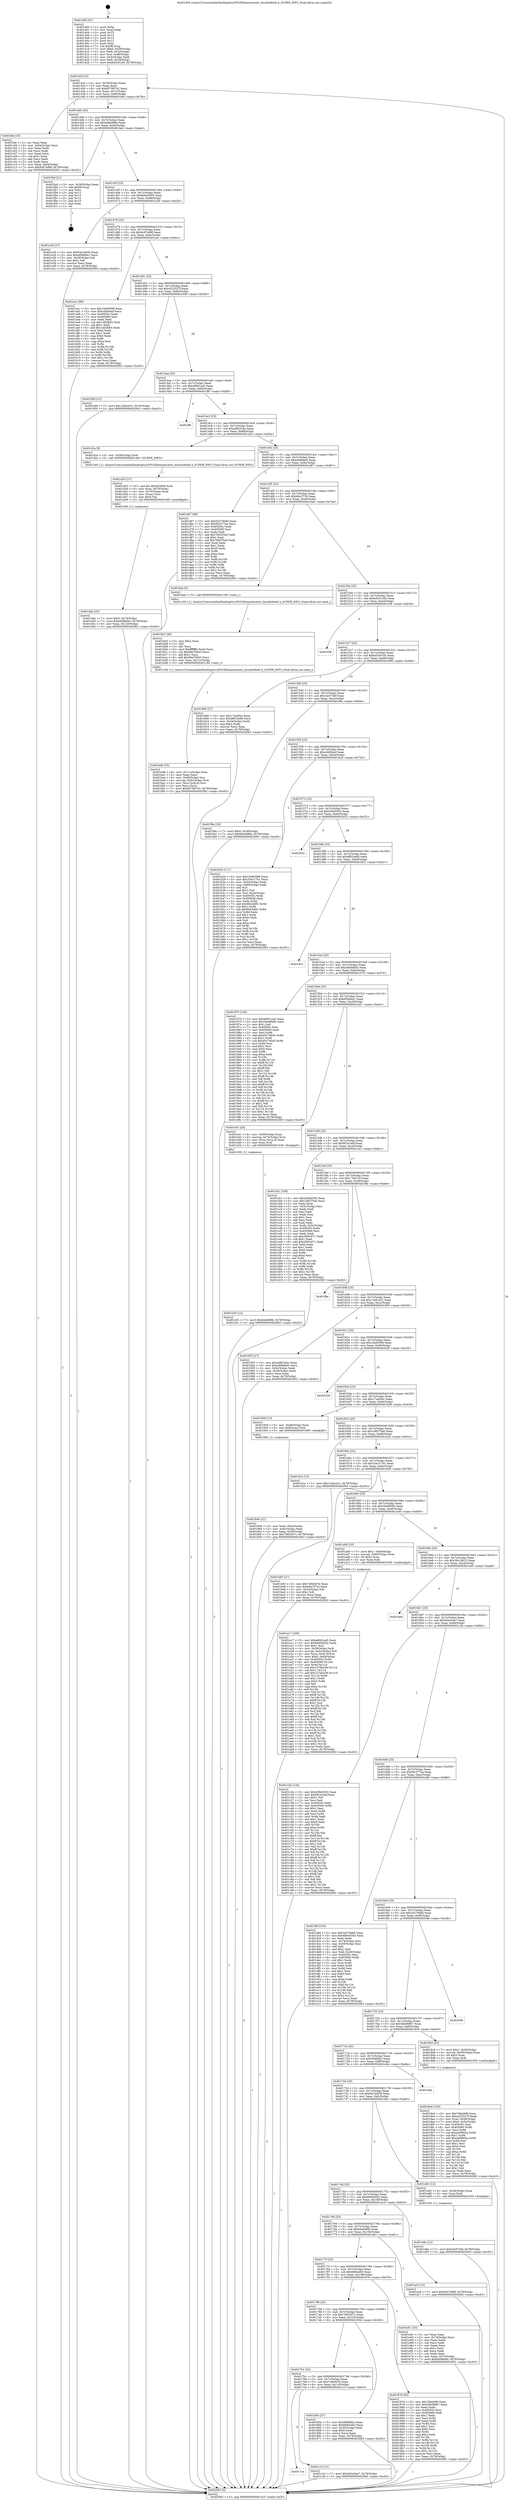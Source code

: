 digraph "0x401400" {
  label = "0x401400 (/mnt/c/Users/mathe/Desktop/tcc/POCII/binaries/extr_linuxfsefsefs.h_SUPER_INFO_Final-ollvm.out::main(0))"
  labelloc = "t"
  node[shape=record]

  Entry [label="",width=0.3,height=0.3,shape=circle,fillcolor=black,style=filled]
  "0x40142f" [label="{
     0x40142f [23]\l
     | [instrs]\l
     &nbsp;&nbsp;0x40142f \<+3\>: mov -0x78(%rbp),%eax\l
     &nbsp;&nbsp;0x401432 \<+2\>: mov %eax,%ecx\l
     &nbsp;&nbsp;0x401434 \<+6\>: sub $0x85788742,%ecx\l
     &nbsp;&nbsp;0x40143a \<+3\>: mov %eax,-0x7c(%rbp)\l
     &nbsp;&nbsp;0x40143d \<+3\>: mov %ecx,-0x80(%rbp)\l
     &nbsp;&nbsp;0x401440 \<+6\>: je 0000000000401bfe \<main+0x7fe\>\l
  }"]
  "0x401bfe" [label="{
     0x401bfe [33]\l
     | [instrs]\l
     &nbsp;&nbsp;0x401bfe \<+2\>: xor %eax,%eax\l
     &nbsp;&nbsp;0x401c00 \<+3\>: mov -0x64(%rbp),%ecx\l
     &nbsp;&nbsp;0x401c03 \<+2\>: mov %eax,%edx\l
     &nbsp;&nbsp;0x401c05 \<+2\>: sub %ecx,%edx\l
     &nbsp;&nbsp;0x401c07 \<+2\>: mov %eax,%ecx\l
     &nbsp;&nbsp;0x401c09 \<+3\>: sub $0x1,%ecx\l
     &nbsp;&nbsp;0x401c0c \<+2\>: add %ecx,%edx\l
     &nbsp;&nbsp;0x401c0e \<+2\>: sub %edx,%eax\l
     &nbsp;&nbsp;0x401c10 \<+3\>: mov %eax,-0x64(%rbp)\l
     &nbsp;&nbsp;0x401c13 \<+7\>: movl $0x9c67e99f,-0x78(%rbp)\l
     &nbsp;&nbsp;0x401c1a \<+5\>: jmp 0000000000402063 \<main+0xc63\>\l
  }"]
  "0x401446" [label="{
     0x401446 [25]\l
     | [instrs]\l
     &nbsp;&nbsp;0x401446 \<+5\>: jmp 000000000040144b \<main+0x4b\>\l
     &nbsp;&nbsp;0x40144b \<+3\>: mov -0x7c(%rbp),%eax\l
     &nbsp;&nbsp;0x40144e \<+5\>: sub $0x9ab0d96a,%eax\l
     &nbsp;&nbsp;0x401453 \<+6\>: mov %eax,-0x84(%rbp)\l
     &nbsp;&nbsp;0x401459 \<+6\>: je 0000000000401fad \<main+0xbad\>\l
  }"]
  Exit [label="",width=0.3,height=0.3,shape=circle,fillcolor=black,style=filled,peripheries=2]
  "0x401fad" [label="{
     0x401fad [21]\l
     | [instrs]\l
     &nbsp;&nbsp;0x401fad \<+3\>: mov -0x38(%rbp),%eax\l
     &nbsp;&nbsp;0x401fb0 \<+7\>: add $0xf8,%rsp\l
     &nbsp;&nbsp;0x401fb7 \<+1\>: pop %rbx\l
     &nbsp;&nbsp;0x401fb8 \<+2\>: pop %r12\l
     &nbsp;&nbsp;0x401fba \<+2\>: pop %r13\l
     &nbsp;&nbsp;0x401fbc \<+2\>: pop %r14\l
     &nbsp;&nbsp;0x401fbe \<+2\>: pop %r15\l
     &nbsp;&nbsp;0x401fc0 \<+1\>: pop %rbp\l
     &nbsp;&nbsp;0x401fc1 \<+1\>: ret\l
  }"]
  "0x40145f" [label="{
     0x40145f [25]\l
     | [instrs]\l
     &nbsp;&nbsp;0x40145f \<+5\>: jmp 0000000000401464 \<main+0x64\>\l
     &nbsp;&nbsp;0x401464 \<+3\>: mov -0x7c(%rbp),%eax\l
     &nbsp;&nbsp;0x401467 \<+5\>: sub $0x9b645593,%eax\l
     &nbsp;&nbsp;0x40146c \<+6\>: mov %eax,-0x88(%rbp)\l
     &nbsp;&nbsp;0x401472 \<+6\>: je 0000000000401e26 \<main+0xa26\>\l
  }"]
  "0x401e8e" [label="{
     0x401e8e [12]\l
     | [instrs]\l
     &nbsp;&nbsp;0x401e8e \<+7\>: movl $0xcbc0744f,-0x78(%rbp)\l
     &nbsp;&nbsp;0x401e95 \<+5\>: jmp 0000000000402063 \<main+0xc63\>\l
  }"]
  "0x401e26" [label="{
     0x401e26 [27]\l
     | [instrs]\l
     &nbsp;&nbsp;0x401e26 \<+5\>: mov $0x64c3e659,%eax\l
     &nbsp;&nbsp;0x401e2b \<+5\>: mov $0xef5bd641,%ecx\l
     &nbsp;&nbsp;0x401e30 \<+3\>: mov -0x29(%rbp),%dl\l
     &nbsp;&nbsp;0x401e33 \<+3\>: test $0x1,%dl\l
     &nbsp;&nbsp;0x401e36 \<+3\>: cmovne %ecx,%eax\l
     &nbsp;&nbsp;0x401e39 \<+3\>: mov %eax,-0x78(%rbp)\l
     &nbsp;&nbsp;0x401e3c \<+5\>: jmp 0000000000402063 \<main+0xc63\>\l
  }"]
  "0x401478" [label="{
     0x401478 [25]\l
     | [instrs]\l
     &nbsp;&nbsp;0x401478 \<+5\>: jmp 000000000040147d \<main+0x7d\>\l
     &nbsp;&nbsp;0x40147d \<+3\>: mov -0x7c(%rbp),%eax\l
     &nbsp;&nbsp;0x401480 \<+5\>: sub $0x9c67e99f,%eax\l
     &nbsp;&nbsp;0x401485 \<+6\>: mov %eax,-0x8c(%rbp)\l
     &nbsp;&nbsp;0x40148b \<+6\>: je 0000000000401acc \<main+0x6cc\>\l
  }"]
  "0x401e55" [label="{
     0x401e55 [12]\l
     | [instrs]\l
     &nbsp;&nbsp;0x401e55 \<+7\>: movl $0x6dabf49b,-0x78(%rbp)\l
     &nbsp;&nbsp;0x401e5c \<+5\>: jmp 0000000000402063 \<main+0xc63\>\l
  }"]
  "0x401acc" [label="{
     0x401acc [88]\l
     | [instrs]\l
     &nbsp;&nbsp;0x401acc \<+5\>: mov $0x15e83098,%eax\l
     &nbsp;&nbsp;0x401ad1 \<+5\>: mov $0xcd400ecf,%ecx\l
     &nbsp;&nbsp;0x401ad6 \<+7\>: mov 0x40505c,%edx\l
     &nbsp;&nbsp;0x401add \<+7\>: mov 0x405060,%esi\l
     &nbsp;&nbsp;0x401ae4 \<+2\>: mov %edx,%edi\l
     &nbsp;&nbsp;0x401ae6 \<+6\>: sub $0x14f2fb83,%edi\l
     &nbsp;&nbsp;0x401aec \<+3\>: sub $0x1,%edi\l
     &nbsp;&nbsp;0x401aef \<+6\>: add $0x14f2fb83,%edi\l
     &nbsp;&nbsp;0x401af5 \<+3\>: imul %edi,%edx\l
     &nbsp;&nbsp;0x401af8 \<+3\>: and $0x1,%edx\l
     &nbsp;&nbsp;0x401afb \<+3\>: cmp $0x0,%edx\l
     &nbsp;&nbsp;0x401afe \<+4\>: sete %r8b\l
     &nbsp;&nbsp;0x401b02 \<+3\>: cmp $0xa,%esi\l
     &nbsp;&nbsp;0x401b05 \<+4\>: setl %r9b\l
     &nbsp;&nbsp;0x401b09 \<+3\>: mov %r8b,%r10b\l
     &nbsp;&nbsp;0x401b0c \<+3\>: and %r9b,%r10b\l
     &nbsp;&nbsp;0x401b0f \<+3\>: xor %r9b,%r8b\l
     &nbsp;&nbsp;0x401b12 \<+3\>: or %r8b,%r10b\l
     &nbsp;&nbsp;0x401b15 \<+4\>: test $0x1,%r10b\l
     &nbsp;&nbsp;0x401b19 \<+3\>: cmovne %ecx,%eax\l
     &nbsp;&nbsp;0x401b1c \<+3\>: mov %eax,-0x78(%rbp)\l
     &nbsp;&nbsp;0x401b1f \<+5\>: jmp 0000000000402063 \<main+0xc63\>\l
  }"]
  "0x401491" [label="{
     0x401491 [25]\l
     | [instrs]\l
     &nbsp;&nbsp;0x401491 \<+5\>: jmp 0000000000401496 \<main+0x96\>\l
     &nbsp;&nbsp;0x401496 \<+3\>: mov -0x7c(%rbp),%eax\l
     &nbsp;&nbsp;0x401499 \<+5\>: sub $0xa522527f,%eax\l
     &nbsp;&nbsp;0x40149e \<+6\>: mov %eax,-0x90(%rbp)\l
     &nbsp;&nbsp;0x4014a4 \<+6\>: je 0000000000401949 \<main+0x549\>\l
  }"]
  "0x401d4e" [label="{
     0x401d4e [25]\l
     | [instrs]\l
     &nbsp;&nbsp;0x401d4e \<+7\>: movl $0x0,-0x74(%rbp)\l
     &nbsp;&nbsp;0x401d55 \<+7\>: movl $0xb408feb0,-0x78(%rbp)\l
     &nbsp;&nbsp;0x401d5c \<+6\>: mov %eax,-0x120(%rbp)\l
     &nbsp;&nbsp;0x401d62 \<+5\>: jmp 0000000000402063 \<main+0xc63\>\l
  }"]
  "0x401949" [label="{
     0x401949 [12]\l
     | [instrs]\l
     &nbsp;&nbsp;0x401949 \<+7\>: movl $0x13a0c431,-0x78(%rbp)\l
     &nbsp;&nbsp;0x401950 \<+5\>: jmp 0000000000402063 \<main+0xc63\>\l
  }"]
  "0x4014aa" [label="{
     0x4014aa [25]\l
     | [instrs]\l
     &nbsp;&nbsp;0x4014aa \<+5\>: jmp 00000000004014af \<main+0xaf\>\l
     &nbsp;&nbsp;0x4014af \<+3\>: mov -0x7c(%rbp),%eax\l
     &nbsp;&nbsp;0x4014b2 \<+5\>: sub $0xa8061aa5,%eax\l
     &nbsp;&nbsp;0x4014b7 \<+6\>: mov %eax,-0x94(%rbp)\l
     &nbsp;&nbsp;0x4014bd \<+6\>: je 0000000000401ff0 \<main+0xbf0\>\l
  }"]
  "0x401d33" [label="{
     0x401d33 [27]\l
     | [instrs]\l
     &nbsp;&nbsp;0x401d33 \<+10\>: movabs $0x4030b6,%rdi\l
     &nbsp;&nbsp;0x401d3d \<+4\>: mov %rax,-0x70(%rbp)\l
     &nbsp;&nbsp;0x401d41 \<+4\>: mov -0x70(%rbp),%rax\l
     &nbsp;&nbsp;0x401d45 \<+2\>: mov (%rax),%esi\l
     &nbsp;&nbsp;0x401d47 \<+2\>: mov $0x0,%al\l
     &nbsp;&nbsp;0x401d49 \<+5\>: call 0000000000401040 \<printf@plt\>\l
     | [calls]\l
     &nbsp;&nbsp;0x401040 \{1\} (unknown)\l
  }"]
  "0x401ff0" [label="{
     0x401ff0\l
  }", style=dashed]
  "0x4014c3" [label="{
     0x4014c3 [25]\l
     | [instrs]\l
     &nbsp;&nbsp;0x4014c3 \<+5\>: jmp 00000000004014c8 \<main+0xc8\>\l
     &nbsp;&nbsp;0x4014c8 \<+3\>: mov -0x7c(%rbp),%eax\l
     &nbsp;&nbsp;0x4014cb \<+5\>: sub $0xad823cbc,%eax\l
     &nbsp;&nbsp;0x4014d0 \<+6\>: mov %eax,-0x98(%rbp)\l
     &nbsp;&nbsp;0x4014d6 \<+6\>: je 0000000000401d2a \<main+0x92a\>\l
  }"]
  "0x4017ca" [label="{
     0x4017ca\l
  }", style=dashed]
  "0x401d2a" [label="{
     0x401d2a [9]\l
     | [instrs]\l
     &nbsp;&nbsp;0x401d2a \<+4\>: mov -0x58(%rbp),%rdi\l
     &nbsp;&nbsp;0x401d2e \<+5\>: call 00000000004013e0 \<SUPER_INFO\>\l
     | [calls]\l
     &nbsp;&nbsp;0x4013e0 \{1\} (/mnt/c/Users/mathe/Desktop/tcc/POCII/binaries/extr_linuxfsefsefs.h_SUPER_INFO_Final-ollvm.out::SUPER_INFO)\l
  }"]
  "0x4014dc" [label="{
     0x4014dc [25]\l
     | [instrs]\l
     &nbsp;&nbsp;0x4014dc \<+5\>: jmp 00000000004014e1 \<main+0xe1\>\l
     &nbsp;&nbsp;0x4014e1 \<+3\>: mov -0x7c(%rbp),%eax\l
     &nbsp;&nbsp;0x4014e4 \<+5\>: sub $0xb408feb0,%eax\l
     &nbsp;&nbsp;0x4014e9 \<+6\>: mov %eax,-0x9c(%rbp)\l
     &nbsp;&nbsp;0x4014ef \<+6\>: je 0000000000401d67 \<main+0x967\>\l
  }"]
  "0x401c1f" [label="{
     0x401c1f [12]\l
     | [instrs]\l
     &nbsp;&nbsp;0x401c1f \<+7\>: movl $0x462e0aa7,-0x78(%rbp)\l
     &nbsp;&nbsp;0x401c26 \<+5\>: jmp 0000000000402063 \<main+0xc63\>\l
  }"]
  "0x401d67" [label="{
     0x401d67 [88]\l
     | [instrs]\l
     &nbsp;&nbsp;0x401d67 \<+5\>: mov $0x54279e85,%eax\l
     &nbsp;&nbsp;0x401d6c \<+5\>: mov $0x50c377aa,%ecx\l
     &nbsp;&nbsp;0x401d71 \<+7\>: mov 0x40505c,%edx\l
     &nbsp;&nbsp;0x401d78 \<+7\>: mov 0x405060,%esi\l
     &nbsp;&nbsp;0x401d7f \<+2\>: mov %edx,%edi\l
     &nbsp;&nbsp;0x401d81 \<+6\>: add $0x78d355a0,%edi\l
     &nbsp;&nbsp;0x401d87 \<+3\>: sub $0x1,%edi\l
     &nbsp;&nbsp;0x401d8a \<+6\>: sub $0x78d355a0,%edi\l
     &nbsp;&nbsp;0x401d90 \<+3\>: imul %edi,%edx\l
     &nbsp;&nbsp;0x401d93 \<+3\>: and $0x1,%edx\l
     &nbsp;&nbsp;0x401d96 \<+3\>: cmp $0x0,%edx\l
     &nbsp;&nbsp;0x401d99 \<+4\>: sete %r8b\l
     &nbsp;&nbsp;0x401d9d \<+3\>: cmp $0xa,%esi\l
     &nbsp;&nbsp;0x401da0 \<+4\>: setl %r9b\l
     &nbsp;&nbsp;0x401da4 \<+3\>: mov %r8b,%r10b\l
     &nbsp;&nbsp;0x401da7 \<+3\>: and %r9b,%r10b\l
     &nbsp;&nbsp;0x401daa \<+3\>: xor %r9b,%r8b\l
     &nbsp;&nbsp;0x401dad \<+3\>: or %r8b,%r10b\l
     &nbsp;&nbsp;0x401db0 \<+4\>: test $0x1,%r10b\l
     &nbsp;&nbsp;0x401db4 \<+3\>: cmovne %ecx,%eax\l
     &nbsp;&nbsp;0x401db7 \<+3\>: mov %eax,-0x78(%rbp)\l
     &nbsp;&nbsp;0x401dba \<+5\>: jmp 0000000000402063 \<main+0xc63\>\l
  }"]
  "0x4014f5" [label="{
     0x4014f5 [25]\l
     | [instrs]\l
     &nbsp;&nbsp;0x4014f5 \<+5\>: jmp 00000000004014fa \<main+0xfa\>\l
     &nbsp;&nbsp;0x4014fa \<+3\>: mov -0x7c(%rbp),%eax\l
     &nbsp;&nbsp;0x4014fd \<+5\>: sub $0xb9a1f720,%eax\l
     &nbsp;&nbsp;0x401502 \<+6\>: mov %eax,-0xa0(%rbp)\l
     &nbsp;&nbsp;0x401508 \<+6\>: je 0000000000401bae \<main+0x7ae\>\l
  }"]
  "0x401bdb" [label="{
     0x401bdb [35]\l
     | [instrs]\l
     &nbsp;&nbsp;0x401bdb \<+6\>: mov -0x11c(%rbp),%ecx\l
     &nbsp;&nbsp;0x401be1 \<+3\>: imul %eax,%ecx\l
     &nbsp;&nbsp;0x401be4 \<+4\>: mov -0x58(%rbp),%rsi\l
     &nbsp;&nbsp;0x401be8 \<+4\>: movslq -0x5c(%rbp),%rdi\l
     &nbsp;&nbsp;0x401bec \<+4\>: mov (%rsi,%rdi,8),%rsi\l
     &nbsp;&nbsp;0x401bf0 \<+2\>: mov %ecx,(%rsi)\l
     &nbsp;&nbsp;0x401bf2 \<+7\>: movl $0x85788742,-0x78(%rbp)\l
     &nbsp;&nbsp;0x401bf9 \<+5\>: jmp 0000000000402063 \<main+0xc63\>\l
  }"]
  "0x401bae" [label="{
     0x401bae [5]\l
     | [instrs]\l
     &nbsp;&nbsp;0x401bae \<+5\>: call 0000000000401160 \<next_i\>\l
     | [calls]\l
     &nbsp;&nbsp;0x401160 \{1\} (/mnt/c/Users/mathe/Desktop/tcc/POCII/binaries/extr_linuxfsefsefs.h_SUPER_INFO_Final-ollvm.out::next_i)\l
  }"]
  "0x40150e" [label="{
     0x40150e [25]\l
     | [instrs]\l
     &nbsp;&nbsp;0x40150e \<+5\>: jmp 0000000000401513 \<main+0x113\>\l
     &nbsp;&nbsp;0x401513 \<+3\>: mov -0x7c(%rbp),%eax\l
     &nbsp;&nbsp;0x401516 \<+5\>: sub $0xbd351c84,%eax\l
     &nbsp;&nbsp;0x40151b \<+6\>: mov %eax,-0xa4(%rbp)\l
     &nbsp;&nbsp;0x401521 \<+6\>: je 0000000000401f36 \<main+0xb36\>\l
  }"]
  "0x401bb3" [label="{
     0x401bb3 [40]\l
     | [instrs]\l
     &nbsp;&nbsp;0x401bb3 \<+5\>: mov $0x2,%ecx\l
     &nbsp;&nbsp;0x401bb8 \<+1\>: cltd\l
     &nbsp;&nbsp;0x401bb9 \<+2\>: idiv %ecx\l
     &nbsp;&nbsp;0x401bbb \<+6\>: imul $0xfffffffe,%edx,%ecx\l
     &nbsp;&nbsp;0x401bc1 \<+6\>: sub $0x96e7d043,%ecx\l
     &nbsp;&nbsp;0x401bc7 \<+3\>: add $0x1,%ecx\l
     &nbsp;&nbsp;0x401bca \<+6\>: add $0x96e7d043,%ecx\l
     &nbsp;&nbsp;0x401bd0 \<+6\>: mov %ecx,-0x11c(%rbp)\l
     &nbsp;&nbsp;0x401bd6 \<+5\>: call 0000000000401160 \<next_i\>\l
     | [calls]\l
     &nbsp;&nbsp;0x401160 \{1\} (/mnt/c/Users/mathe/Desktop/tcc/POCII/binaries/extr_linuxfsefsefs.h_SUPER_INFO_Final-ollvm.out::next_i)\l
  }"]
  "0x401f36" [label="{
     0x401f36\l
  }", style=dashed]
  "0x401527" [label="{
     0x401527 [25]\l
     | [instrs]\l
     &nbsp;&nbsp;0x401527 \<+5\>: jmp 000000000040152c \<main+0x12c\>\l
     &nbsp;&nbsp;0x40152c \<+3\>: mov -0x7c(%rbp),%eax\l
     &nbsp;&nbsp;0x40152f \<+5\>: sub $0xbd3c91d4,%eax\l
     &nbsp;&nbsp;0x401534 \<+6\>: mov %eax,-0xa8(%rbp)\l
     &nbsp;&nbsp;0x40153a \<+6\>: je 0000000000401806 \<main+0x406\>\l
  }"]
  "0x401a17" [label="{
     0x401a17 [169]\l
     | [instrs]\l
     &nbsp;&nbsp;0x401a17 \<+5\>: mov $0xa8061aa5,%ecx\l
     &nbsp;&nbsp;0x401a1c \<+5\>: mov $0x6b95d2d2,%edx\l
     &nbsp;&nbsp;0x401a21 \<+3\>: mov $0x1,%sil\l
     &nbsp;&nbsp;0x401a24 \<+4\>: mov -0x58(%rbp),%rdi\l
     &nbsp;&nbsp;0x401a28 \<+4\>: movslq -0x5c(%rbp),%r8\l
     &nbsp;&nbsp;0x401a2c \<+4\>: mov %rax,(%rdi,%r8,8)\l
     &nbsp;&nbsp;0x401a30 \<+7\>: movl $0x0,-0x64(%rbp)\l
     &nbsp;&nbsp;0x401a37 \<+8\>: mov 0x40505c,%r9d\l
     &nbsp;&nbsp;0x401a3f \<+8\>: mov 0x405060,%r10d\l
     &nbsp;&nbsp;0x401a47 \<+3\>: mov %r9d,%r11d\l
     &nbsp;&nbsp;0x401a4a \<+7\>: sub $0x157db439,%r11d\l
     &nbsp;&nbsp;0x401a51 \<+4\>: sub $0x1,%r11d\l
     &nbsp;&nbsp;0x401a55 \<+7\>: add $0x157db439,%r11d\l
     &nbsp;&nbsp;0x401a5c \<+4\>: imul %r11d,%r9d\l
     &nbsp;&nbsp;0x401a60 \<+4\>: and $0x1,%r9d\l
     &nbsp;&nbsp;0x401a64 \<+4\>: cmp $0x0,%r9d\l
     &nbsp;&nbsp;0x401a68 \<+3\>: sete %bl\l
     &nbsp;&nbsp;0x401a6b \<+4\>: cmp $0xa,%r10d\l
     &nbsp;&nbsp;0x401a6f \<+4\>: setl %r14b\l
     &nbsp;&nbsp;0x401a73 \<+3\>: mov %bl,%r15b\l
     &nbsp;&nbsp;0x401a76 \<+4\>: xor $0xff,%r15b\l
     &nbsp;&nbsp;0x401a7a \<+3\>: mov %r14b,%r12b\l
     &nbsp;&nbsp;0x401a7d \<+4\>: xor $0xff,%r12b\l
     &nbsp;&nbsp;0x401a81 \<+4\>: xor $0x1,%sil\l
     &nbsp;&nbsp;0x401a85 \<+3\>: mov %r15b,%r13b\l
     &nbsp;&nbsp;0x401a88 \<+4\>: and $0xff,%r13b\l
     &nbsp;&nbsp;0x401a8c \<+3\>: and %sil,%bl\l
     &nbsp;&nbsp;0x401a8f \<+3\>: mov %r12b,%al\l
     &nbsp;&nbsp;0x401a92 \<+2\>: and $0xff,%al\l
     &nbsp;&nbsp;0x401a94 \<+3\>: and %sil,%r14b\l
     &nbsp;&nbsp;0x401a97 \<+3\>: or %bl,%r13b\l
     &nbsp;&nbsp;0x401a9a \<+3\>: or %r14b,%al\l
     &nbsp;&nbsp;0x401a9d \<+3\>: xor %al,%r13b\l
     &nbsp;&nbsp;0x401aa0 \<+3\>: or %r12b,%r15b\l
     &nbsp;&nbsp;0x401aa3 \<+4\>: xor $0xff,%r15b\l
     &nbsp;&nbsp;0x401aa7 \<+4\>: or $0x1,%sil\l
     &nbsp;&nbsp;0x401aab \<+3\>: and %sil,%r15b\l
     &nbsp;&nbsp;0x401aae \<+3\>: or %r15b,%r13b\l
     &nbsp;&nbsp;0x401ab1 \<+4\>: test $0x1,%r13b\l
     &nbsp;&nbsp;0x401ab5 \<+3\>: cmovne %edx,%ecx\l
     &nbsp;&nbsp;0x401ab8 \<+3\>: mov %ecx,-0x78(%rbp)\l
     &nbsp;&nbsp;0x401abb \<+5\>: jmp 0000000000402063 \<main+0xc63\>\l
  }"]
  "0x401806" [label="{
     0x401806 [27]\l
     | [instrs]\l
     &nbsp;&nbsp;0x401806 \<+5\>: mov $0x17aef2bc,%eax\l
     &nbsp;&nbsp;0x40180b \<+5\>: mov $0xdf81be68,%ecx\l
     &nbsp;&nbsp;0x401810 \<+3\>: mov -0x34(%rbp),%edx\l
     &nbsp;&nbsp;0x401813 \<+3\>: cmp $0x2,%edx\l
     &nbsp;&nbsp;0x401816 \<+3\>: cmovne %ecx,%eax\l
     &nbsp;&nbsp;0x401819 \<+3\>: mov %eax,-0x78(%rbp)\l
     &nbsp;&nbsp;0x40181c \<+5\>: jmp 0000000000402063 \<main+0xc63\>\l
  }"]
  "0x401540" [label="{
     0x401540 [25]\l
     | [instrs]\l
     &nbsp;&nbsp;0x401540 \<+5\>: jmp 0000000000401545 \<main+0x145\>\l
     &nbsp;&nbsp;0x401545 \<+3\>: mov -0x7c(%rbp),%eax\l
     &nbsp;&nbsp;0x401548 \<+5\>: sub $0xcbc0744f,%eax\l
     &nbsp;&nbsp;0x40154d \<+6\>: mov %eax,-0xac(%rbp)\l
     &nbsp;&nbsp;0x401553 \<+6\>: je 0000000000401f9a \<main+0xb9a\>\l
  }"]
  "0x402063" [label="{
     0x402063 [5]\l
     | [instrs]\l
     &nbsp;&nbsp;0x402063 \<+5\>: jmp 000000000040142f \<main+0x2f\>\l
  }"]
  "0x401400" [label="{
     0x401400 [47]\l
     | [instrs]\l
     &nbsp;&nbsp;0x401400 \<+1\>: push %rbp\l
     &nbsp;&nbsp;0x401401 \<+3\>: mov %rsp,%rbp\l
     &nbsp;&nbsp;0x401404 \<+2\>: push %r15\l
     &nbsp;&nbsp;0x401406 \<+2\>: push %r14\l
     &nbsp;&nbsp;0x401408 \<+2\>: push %r13\l
     &nbsp;&nbsp;0x40140a \<+2\>: push %r12\l
     &nbsp;&nbsp;0x40140c \<+1\>: push %rbx\l
     &nbsp;&nbsp;0x40140d \<+7\>: sub $0xf8,%rsp\l
     &nbsp;&nbsp;0x401414 \<+7\>: movl $0x0,-0x38(%rbp)\l
     &nbsp;&nbsp;0x40141b \<+3\>: mov %edi,-0x3c(%rbp)\l
     &nbsp;&nbsp;0x40141e \<+4\>: mov %rsi,-0x48(%rbp)\l
     &nbsp;&nbsp;0x401422 \<+3\>: mov -0x3c(%rbp),%edi\l
     &nbsp;&nbsp;0x401425 \<+3\>: mov %edi,-0x34(%rbp)\l
     &nbsp;&nbsp;0x401428 \<+7\>: movl $0xbd3c91d4,-0x78(%rbp)\l
  }"]
  "0x4018e0" [label="{
     0x4018e0 [105]\l
     | [instrs]\l
     &nbsp;&nbsp;0x4018e0 \<+5\>: mov $0x7fdeb6f8,%ecx\l
     &nbsp;&nbsp;0x4018e5 \<+5\>: mov $0xa522527f,%edx\l
     &nbsp;&nbsp;0x4018ea \<+4\>: mov %rax,-0x58(%rbp)\l
     &nbsp;&nbsp;0x4018ee \<+7\>: movl $0x0,-0x5c(%rbp)\l
     &nbsp;&nbsp;0x4018f5 \<+7\>: mov 0x40505c,%esi\l
     &nbsp;&nbsp;0x4018fc \<+8\>: mov 0x405060,%r8d\l
     &nbsp;&nbsp;0x401904 \<+3\>: mov %esi,%r9d\l
     &nbsp;&nbsp;0x401907 \<+7\>: sub $0xae0f662a,%r9d\l
     &nbsp;&nbsp;0x40190e \<+4\>: sub $0x1,%r9d\l
     &nbsp;&nbsp;0x401912 \<+7\>: add $0xae0f662a,%r9d\l
     &nbsp;&nbsp;0x401919 \<+4\>: imul %r9d,%esi\l
     &nbsp;&nbsp;0x40191d \<+3\>: and $0x1,%esi\l
     &nbsp;&nbsp;0x401920 \<+3\>: cmp $0x0,%esi\l
     &nbsp;&nbsp;0x401923 \<+4\>: sete %r10b\l
     &nbsp;&nbsp;0x401927 \<+4\>: cmp $0xa,%r8d\l
     &nbsp;&nbsp;0x40192b \<+4\>: setl %r11b\l
     &nbsp;&nbsp;0x40192f \<+3\>: mov %r10b,%bl\l
     &nbsp;&nbsp;0x401932 \<+3\>: and %r11b,%bl\l
     &nbsp;&nbsp;0x401935 \<+3\>: xor %r11b,%r10b\l
     &nbsp;&nbsp;0x401938 \<+3\>: or %r10b,%bl\l
     &nbsp;&nbsp;0x40193b \<+3\>: test $0x1,%bl\l
     &nbsp;&nbsp;0x40193e \<+3\>: cmovne %edx,%ecx\l
     &nbsp;&nbsp;0x401941 \<+3\>: mov %ecx,-0x78(%rbp)\l
     &nbsp;&nbsp;0x401944 \<+5\>: jmp 0000000000402063 \<main+0xc63\>\l
  }"]
  "0x401f9a" [label="{
     0x401f9a [19]\l
     | [instrs]\l
     &nbsp;&nbsp;0x401f9a \<+7\>: movl $0x0,-0x38(%rbp)\l
     &nbsp;&nbsp;0x401fa1 \<+7\>: movl $0x9ab0d96a,-0x78(%rbp)\l
     &nbsp;&nbsp;0x401fa8 \<+5\>: jmp 0000000000402063 \<main+0xc63\>\l
  }"]
  "0x401559" [label="{
     0x401559 [25]\l
     | [instrs]\l
     &nbsp;&nbsp;0x401559 \<+5\>: jmp 000000000040155e \<main+0x15e\>\l
     &nbsp;&nbsp;0x40155e \<+3\>: mov -0x7c(%rbp),%eax\l
     &nbsp;&nbsp;0x401561 \<+5\>: sub $0xcd400ecf,%eax\l
     &nbsp;&nbsp;0x401566 \<+6\>: mov %eax,-0xb0(%rbp)\l
     &nbsp;&nbsp;0x40156c \<+6\>: je 0000000000401b24 \<main+0x724\>\l
  }"]
  "0x4017b1" [label="{
     0x4017b1 [25]\l
     | [instrs]\l
     &nbsp;&nbsp;0x4017b1 \<+5\>: jmp 00000000004017b6 \<main+0x3b6\>\l
     &nbsp;&nbsp;0x4017b6 \<+3\>: mov -0x7c(%rbp),%eax\l
     &nbsp;&nbsp;0x4017b9 \<+5\>: sub $0x7c9b0b7b,%eax\l
     &nbsp;&nbsp;0x4017be \<+6\>: mov %eax,-0x110(%rbp)\l
     &nbsp;&nbsp;0x4017c4 \<+6\>: je 0000000000401c1f \<main+0x81f\>\l
  }"]
  "0x401b24" [label="{
     0x401b24 [111]\l
     | [instrs]\l
     &nbsp;&nbsp;0x401b24 \<+5\>: mov $0x15e83098,%eax\l
     &nbsp;&nbsp;0x401b29 \<+5\>: mov $0x33e317b1,%ecx\l
     &nbsp;&nbsp;0x401b2e \<+3\>: mov -0x64(%rbp),%edx\l
     &nbsp;&nbsp;0x401b31 \<+3\>: cmp -0x60(%rbp),%edx\l
     &nbsp;&nbsp;0x401b34 \<+4\>: setl %sil\l
     &nbsp;&nbsp;0x401b38 \<+4\>: and $0x1,%sil\l
     &nbsp;&nbsp;0x401b3c \<+4\>: mov %sil,-0x2a(%rbp)\l
     &nbsp;&nbsp;0x401b40 \<+7\>: mov 0x40505c,%edx\l
     &nbsp;&nbsp;0x401b47 \<+7\>: mov 0x405060,%edi\l
     &nbsp;&nbsp;0x401b4e \<+3\>: mov %edx,%r8d\l
     &nbsp;&nbsp;0x401b51 \<+7\>: add $0x992cb6f1,%r8d\l
     &nbsp;&nbsp;0x401b58 \<+4\>: sub $0x1,%r8d\l
     &nbsp;&nbsp;0x401b5c \<+7\>: sub $0x992cb6f1,%r8d\l
     &nbsp;&nbsp;0x401b63 \<+4\>: imul %r8d,%edx\l
     &nbsp;&nbsp;0x401b67 \<+3\>: and $0x1,%edx\l
     &nbsp;&nbsp;0x401b6a \<+3\>: cmp $0x0,%edx\l
     &nbsp;&nbsp;0x401b6d \<+4\>: sete %sil\l
     &nbsp;&nbsp;0x401b71 \<+3\>: cmp $0xa,%edi\l
     &nbsp;&nbsp;0x401b74 \<+4\>: setl %r9b\l
     &nbsp;&nbsp;0x401b78 \<+3\>: mov %sil,%r10b\l
     &nbsp;&nbsp;0x401b7b \<+3\>: and %r9b,%r10b\l
     &nbsp;&nbsp;0x401b7e \<+3\>: xor %r9b,%sil\l
     &nbsp;&nbsp;0x401b81 \<+3\>: or %sil,%r10b\l
     &nbsp;&nbsp;0x401b84 \<+4\>: test $0x1,%r10b\l
     &nbsp;&nbsp;0x401b88 \<+3\>: cmovne %ecx,%eax\l
     &nbsp;&nbsp;0x401b8b \<+3\>: mov %eax,-0x78(%rbp)\l
     &nbsp;&nbsp;0x401b8e \<+5\>: jmp 0000000000402063 \<main+0xc63\>\l
  }"]
  "0x401572" [label="{
     0x401572 [25]\l
     | [instrs]\l
     &nbsp;&nbsp;0x401572 \<+5\>: jmp 0000000000401577 \<main+0x177\>\l
     &nbsp;&nbsp;0x401577 \<+3\>: mov -0x7c(%rbp),%eax\l
     &nbsp;&nbsp;0x40157a \<+5\>: sub $0xd39a5502,%eax\l
     &nbsp;&nbsp;0x40157f \<+6\>: mov %eax,-0xb4(%rbp)\l
     &nbsp;&nbsp;0x401585 \<+6\>: je 0000000000402032 \<main+0xc32\>\l
  }"]
  "0x40185b" [label="{
     0x40185b [27]\l
     | [instrs]\l
     &nbsp;&nbsp;0x40185b \<+5\>: mov $0x5f48fdb2,%eax\l
     &nbsp;&nbsp;0x401860 \<+5\>: mov $0x6fd0a483,%ecx\l
     &nbsp;&nbsp;0x401865 \<+3\>: mov -0x30(%rbp),%edx\l
     &nbsp;&nbsp;0x401868 \<+3\>: cmp $0x0,%edx\l
     &nbsp;&nbsp;0x40186b \<+3\>: cmove %ecx,%eax\l
     &nbsp;&nbsp;0x40186e \<+3\>: mov %eax,-0x78(%rbp)\l
     &nbsp;&nbsp;0x401871 \<+5\>: jmp 0000000000402063 \<main+0xc63\>\l
  }"]
  "0x402032" [label="{
     0x402032\l
  }", style=dashed]
  "0x40158b" [label="{
     0x40158b [25]\l
     | [instrs]\l
     &nbsp;&nbsp;0x40158b \<+5\>: jmp 0000000000401590 \<main+0x190\>\l
     &nbsp;&nbsp;0x401590 \<+3\>: mov -0x7c(%rbp),%eax\l
     &nbsp;&nbsp;0x401593 \<+5\>: sub $0xdf81be68,%eax\l
     &nbsp;&nbsp;0x401598 \<+6\>: mov %eax,-0xb8(%rbp)\l
     &nbsp;&nbsp;0x40159e \<+6\>: je 0000000000401821 \<main+0x421\>\l
  }"]
  "0x401798" [label="{
     0x401798 [25]\l
     | [instrs]\l
     &nbsp;&nbsp;0x401798 \<+5\>: jmp 000000000040179d \<main+0x39d\>\l
     &nbsp;&nbsp;0x40179d \<+3\>: mov -0x7c(%rbp),%eax\l
     &nbsp;&nbsp;0x4017a0 \<+5\>: sub $0x7b83207c,%eax\l
     &nbsp;&nbsp;0x4017a5 \<+6\>: mov %eax,-0x10c(%rbp)\l
     &nbsp;&nbsp;0x4017ab \<+6\>: je 000000000040185b \<main+0x45b\>\l
  }"]
  "0x401821" [label="{
     0x401821\l
  }", style=dashed]
  "0x4015a4" [label="{
     0x4015a4 [25]\l
     | [instrs]\l
     &nbsp;&nbsp;0x4015a4 \<+5\>: jmp 00000000004015a9 \<main+0x1a9\>\l
     &nbsp;&nbsp;0x4015a9 \<+3\>: mov -0x7c(%rbp),%eax\l
     &nbsp;&nbsp;0x4015ac \<+5\>: sub $0xe8d6d6d3,%eax\l
     &nbsp;&nbsp;0x4015b1 \<+6\>: mov %eax,-0xbc(%rbp)\l
     &nbsp;&nbsp;0x4015b7 \<+6\>: je 0000000000401970 \<main+0x570\>\l
  }"]
  "0x401876" [label="{
     0x401876 [83]\l
     | [instrs]\l
     &nbsp;&nbsp;0x401876 \<+5\>: mov $0x7fdeb6f8,%eax\l
     &nbsp;&nbsp;0x40187b \<+5\>: mov $0x5bb06867,%ecx\l
     &nbsp;&nbsp;0x401880 \<+2\>: xor %edx,%edx\l
     &nbsp;&nbsp;0x401882 \<+7\>: mov 0x40505c,%esi\l
     &nbsp;&nbsp;0x401889 \<+7\>: mov 0x405060,%edi\l
     &nbsp;&nbsp;0x401890 \<+3\>: sub $0x1,%edx\l
     &nbsp;&nbsp;0x401893 \<+3\>: mov %esi,%r8d\l
     &nbsp;&nbsp;0x401896 \<+3\>: add %edx,%r8d\l
     &nbsp;&nbsp;0x401899 \<+4\>: imul %r8d,%esi\l
     &nbsp;&nbsp;0x40189d \<+3\>: and $0x1,%esi\l
     &nbsp;&nbsp;0x4018a0 \<+3\>: cmp $0x0,%esi\l
     &nbsp;&nbsp;0x4018a3 \<+4\>: sete %r9b\l
     &nbsp;&nbsp;0x4018a7 \<+3\>: cmp $0xa,%edi\l
     &nbsp;&nbsp;0x4018aa \<+4\>: setl %r10b\l
     &nbsp;&nbsp;0x4018ae \<+3\>: mov %r9b,%r11b\l
     &nbsp;&nbsp;0x4018b1 \<+3\>: and %r10b,%r11b\l
     &nbsp;&nbsp;0x4018b4 \<+3\>: xor %r10b,%r9b\l
     &nbsp;&nbsp;0x4018b7 \<+3\>: or %r9b,%r11b\l
     &nbsp;&nbsp;0x4018ba \<+4\>: test $0x1,%r11b\l
     &nbsp;&nbsp;0x4018be \<+3\>: cmovne %ecx,%eax\l
     &nbsp;&nbsp;0x4018c1 \<+3\>: mov %eax,-0x78(%rbp)\l
     &nbsp;&nbsp;0x4018c4 \<+5\>: jmp 0000000000402063 \<main+0xc63\>\l
  }"]
  "0x401970" [label="{
     0x401970 [144]\l
     | [instrs]\l
     &nbsp;&nbsp;0x401970 \<+5\>: mov $0xa8061aa5,%eax\l
     &nbsp;&nbsp;0x401975 \<+5\>: mov $0x34e08b80,%ecx\l
     &nbsp;&nbsp;0x40197a \<+2\>: mov $0x1,%dl\l
     &nbsp;&nbsp;0x40197c \<+7\>: mov 0x40505c,%esi\l
     &nbsp;&nbsp;0x401983 \<+7\>: mov 0x405060,%edi\l
     &nbsp;&nbsp;0x40198a \<+3\>: mov %esi,%r8d\l
     &nbsp;&nbsp;0x40198d \<+7\>: add $0xd5c74645,%r8d\l
     &nbsp;&nbsp;0x401994 \<+4\>: sub $0x1,%r8d\l
     &nbsp;&nbsp;0x401998 \<+7\>: sub $0xd5c74645,%r8d\l
     &nbsp;&nbsp;0x40199f \<+4\>: imul %r8d,%esi\l
     &nbsp;&nbsp;0x4019a3 \<+3\>: and $0x1,%esi\l
     &nbsp;&nbsp;0x4019a6 \<+3\>: cmp $0x0,%esi\l
     &nbsp;&nbsp;0x4019a9 \<+4\>: sete %r9b\l
     &nbsp;&nbsp;0x4019ad \<+3\>: cmp $0xa,%edi\l
     &nbsp;&nbsp;0x4019b0 \<+4\>: setl %r10b\l
     &nbsp;&nbsp;0x4019b4 \<+3\>: mov %r9b,%r11b\l
     &nbsp;&nbsp;0x4019b7 \<+4\>: xor $0xff,%r11b\l
     &nbsp;&nbsp;0x4019bb \<+3\>: mov %r10b,%bl\l
     &nbsp;&nbsp;0x4019be \<+3\>: xor $0xff,%bl\l
     &nbsp;&nbsp;0x4019c1 \<+3\>: xor $0x1,%dl\l
     &nbsp;&nbsp;0x4019c4 \<+3\>: mov %r11b,%r14b\l
     &nbsp;&nbsp;0x4019c7 \<+4\>: and $0xff,%r14b\l
     &nbsp;&nbsp;0x4019cb \<+3\>: and %dl,%r9b\l
     &nbsp;&nbsp;0x4019ce \<+3\>: mov %bl,%r15b\l
     &nbsp;&nbsp;0x4019d1 \<+4\>: and $0xff,%r15b\l
     &nbsp;&nbsp;0x4019d5 \<+3\>: and %dl,%r10b\l
     &nbsp;&nbsp;0x4019d8 \<+3\>: or %r9b,%r14b\l
     &nbsp;&nbsp;0x4019db \<+3\>: or %r10b,%r15b\l
     &nbsp;&nbsp;0x4019de \<+3\>: xor %r15b,%r14b\l
     &nbsp;&nbsp;0x4019e1 \<+3\>: or %bl,%r11b\l
     &nbsp;&nbsp;0x4019e4 \<+4\>: xor $0xff,%r11b\l
     &nbsp;&nbsp;0x4019e8 \<+3\>: or $0x1,%dl\l
     &nbsp;&nbsp;0x4019eb \<+3\>: and %dl,%r11b\l
     &nbsp;&nbsp;0x4019ee \<+3\>: or %r11b,%r14b\l
     &nbsp;&nbsp;0x4019f1 \<+4\>: test $0x1,%r14b\l
     &nbsp;&nbsp;0x4019f5 \<+3\>: cmovne %ecx,%eax\l
     &nbsp;&nbsp;0x4019f8 \<+3\>: mov %eax,-0x78(%rbp)\l
     &nbsp;&nbsp;0x4019fb \<+5\>: jmp 0000000000402063 \<main+0xc63\>\l
  }"]
  "0x4015bd" [label="{
     0x4015bd [25]\l
     | [instrs]\l
     &nbsp;&nbsp;0x4015bd \<+5\>: jmp 00000000004015c2 \<main+0x1c2\>\l
     &nbsp;&nbsp;0x4015c2 \<+3\>: mov -0x7c(%rbp),%eax\l
     &nbsp;&nbsp;0x4015c5 \<+5\>: sub $0xef5bd641,%eax\l
     &nbsp;&nbsp;0x4015ca \<+6\>: mov %eax,-0xc0(%rbp)\l
     &nbsp;&nbsp;0x4015d0 \<+6\>: je 0000000000401e41 \<main+0xa41\>\l
  }"]
  "0x40177f" [label="{
     0x40177f [25]\l
     | [instrs]\l
     &nbsp;&nbsp;0x40177f \<+5\>: jmp 0000000000401784 \<main+0x384\>\l
     &nbsp;&nbsp;0x401784 \<+3\>: mov -0x7c(%rbp),%eax\l
     &nbsp;&nbsp;0x401787 \<+5\>: sub $0x6fd0a483,%eax\l
     &nbsp;&nbsp;0x40178c \<+6\>: mov %eax,-0x108(%rbp)\l
     &nbsp;&nbsp;0x401792 \<+6\>: je 0000000000401876 \<main+0x476\>\l
  }"]
  "0x401e41" [label="{
     0x401e41 [20]\l
     | [instrs]\l
     &nbsp;&nbsp;0x401e41 \<+4\>: mov -0x58(%rbp),%rax\l
     &nbsp;&nbsp;0x401e45 \<+4\>: movslq -0x74(%rbp),%rcx\l
     &nbsp;&nbsp;0x401e49 \<+4\>: mov (%rax,%rcx,8),%rax\l
     &nbsp;&nbsp;0x401e4d \<+3\>: mov %rax,%rdi\l
     &nbsp;&nbsp;0x401e50 \<+5\>: call 0000000000401030 \<free@plt\>\l
     | [calls]\l
     &nbsp;&nbsp;0x401030 \{1\} (unknown)\l
  }"]
  "0x4015d6" [label="{
     0x4015d6 [25]\l
     | [instrs]\l
     &nbsp;&nbsp;0x4015d6 \<+5\>: jmp 00000000004015db \<main+0x1db\>\l
     &nbsp;&nbsp;0x4015db \<+3\>: mov -0x7c(%rbp),%eax\l
     &nbsp;&nbsp;0x4015de \<+5\>: sub $0xf0241ebf,%eax\l
     &nbsp;&nbsp;0x4015e3 \<+6\>: mov %eax,-0xc4(%rbp)\l
     &nbsp;&nbsp;0x4015e9 \<+6\>: je 0000000000401cb1 \<main+0x8b1\>\l
  }"]
  "0x401e61" [label="{
     0x401e61 [33]\l
     | [instrs]\l
     &nbsp;&nbsp;0x401e61 \<+2\>: xor %eax,%eax\l
     &nbsp;&nbsp;0x401e63 \<+3\>: mov -0x74(%rbp),%ecx\l
     &nbsp;&nbsp;0x401e66 \<+2\>: mov %eax,%edx\l
     &nbsp;&nbsp;0x401e68 \<+2\>: sub %ecx,%edx\l
     &nbsp;&nbsp;0x401e6a \<+2\>: mov %eax,%ecx\l
     &nbsp;&nbsp;0x401e6c \<+3\>: sub $0x1,%ecx\l
     &nbsp;&nbsp;0x401e6f \<+2\>: add %ecx,%edx\l
     &nbsp;&nbsp;0x401e71 \<+2\>: sub %edx,%eax\l
     &nbsp;&nbsp;0x401e73 \<+3\>: mov %eax,-0x74(%rbp)\l
     &nbsp;&nbsp;0x401e76 \<+7\>: movl $0xb408feb0,-0x78(%rbp)\l
     &nbsp;&nbsp;0x401e7d \<+5\>: jmp 0000000000402063 \<main+0xc63\>\l
  }"]
  "0x401cb1" [label="{
     0x401cb1 [109]\l
     | [instrs]\l
     &nbsp;&nbsp;0x401cb1 \<+5\>: mov $0xd39a5502,%eax\l
     &nbsp;&nbsp;0x401cb6 \<+5\>: mov $0x1d8375a0,%ecx\l
     &nbsp;&nbsp;0x401cbb \<+2\>: xor %edx,%edx\l
     &nbsp;&nbsp;0x401cbd \<+3\>: mov -0x5c(%rbp),%esi\l
     &nbsp;&nbsp;0x401cc0 \<+2\>: mov %edx,%edi\l
     &nbsp;&nbsp;0x401cc2 \<+2\>: sub %esi,%edi\l
     &nbsp;&nbsp;0x401cc4 \<+2\>: mov %edx,%esi\l
     &nbsp;&nbsp;0x401cc6 \<+3\>: sub $0x1,%esi\l
     &nbsp;&nbsp;0x401cc9 \<+2\>: add %esi,%edi\l
     &nbsp;&nbsp;0x401ccb \<+2\>: sub %edi,%edx\l
     &nbsp;&nbsp;0x401ccd \<+3\>: mov %edx,-0x5c(%rbp)\l
     &nbsp;&nbsp;0x401cd0 \<+7\>: mov 0x40505c,%edx\l
     &nbsp;&nbsp;0x401cd7 \<+7\>: mov 0x405060,%esi\l
     &nbsp;&nbsp;0x401cde \<+2\>: mov %edx,%edi\l
     &nbsp;&nbsp;0x401ce0 \<+6\>: sub $0xc695c971,%edi\l
     &nbsp;&nbsp;0x401ce6 \<+3\>: sub $0x1,%edi\l
     &nbsp;&nbsp;0x401ce9 \<+6\>: add $0xc695c971,%edi\l
     &nbsp;&nbsp;0x401cef \<+3\>: imul %edi,%edx\l
     &nbsp;&nbsp;0x401cf2 \<+3\>: and $0x1,%edx\l
     &nbsp;&nbsp;0x401cf5 \<+3\>: cmp $0x0,%edx\l
     &nbsp;&nbsp;0x401cf8 \<+4\>: sete %r8b\l
     &nbsp;&nbsp;0x401cfc \<+3\>: cmp $0xa,%esi\l
     &nbsp;&nbsp;0x401cff \<+4\>: setl %r9b\l
     &nbsp;&nbsp;0x401d03 \<+3\>: mov %r8b,%r10b\l
     &nbsp;&nbsp;0x401d06 \<+3\>: and %r9b,%r10b\l
     &nbsp;&nbsp;0x401d09 \<+3\>: xor %r9b,%r8b\l
     &nbsp;&nbsp;0x401d0c \<+3\>: or %r8b,%r10b\l
     &nbsp;&nbsp;0x401d0f \<+4\>: test $0x1,%r10b\l
     &nbsp;&nbsp;0x401d13 \<+3\>: cmovne %ecx,%eax\l
     &nbsp;&nbsp;0x401d16 \<+3\>: mov %eax,-0x78(%rbp)\l
     &nbsp;&nbsp;0x401d19 \<+5\>: jmp 0000000000402063 \<main+0xc63\>\l
  }"]
  "0x4015ef" [label="{
     0x4015ef [25]\l
     | [instrs]\l
     &nbsp;&nbsp;0x4015ef \<+5\>: jmp 00000000004015f4 \<main+0x1f4\>\l
     &nbsp;&nbsp;0x4015f4 \<+3\>: mov -0x7c(%rbp),%eax\l
     &nbsp;&nbsp;0x4015f7 \<+5\>: sub $0x17b6120,%eax\l
     &nbsp;&nbsp;0x4015fc \<+6\>: mov %eax,-0xc8(%rbp)\l
     &nbsp;&nbsp;0x401602 \<+6\>: je 0000000000401f8e \<main+0xb8e\>\l
  }"]
  "0x401766" [label="{
     0x401766 [25]\l
     | [instrs]\l
     &nbsp;&nbsp;0x401766 \<+5\>: jmp 000000000040176b \<main+0x36b\>\l
     &nbsp;&nbsp;0x40176b \<+3\>: mov -0x7c(%rbp),%eax\l
     &nbsp;&nbsp;0x40176e \<+5\>: sub $0x6dabf49b,%eax\l
     &nbsp;&nbsp;0x401773 \<+6\>: mov %eax,-0x104(%rbp)\l
     &nbsp;&nbsp;0x401779 \<+6\>: je 0000000000401e61 \<main+0xa61\>\l
  }"]
  "0x401f8e" [label="{
     0x401f8e\l
  }", style=dashed]
  "0x401608" [label="{
     0x401608 [25]\l
     | [instrs]\l
     &nbsp;&nbsp;0x401608 \<+5\>: jmp 000000000040160d \<main+0x20d\>\l
     &nbsp;&nbsp;0x40160d \<+3\>: mov -0x7c(%rbp),%eax\l
     &nbsp;&nbsp;0x401610 \<+5\>: sub $0x13a0c431,%eax\l
     &nbsp;&nbsp;0x401615 \<+6\>: mov %eax,-0xcc(%rbp)\l
     &nbsp;&nbsp;0x40161b \<+6\>: je 0000000000401955 \<main+0x555\>\l
  }"]
  "0x401ac0" [label="{
     0x401ac0 [12]\l
     | [instrs]\l
     &nbsp;&nbsp;0x401ac0 \<+7\>: movl $0x9c67e99f,-0x78(%rbp)\l
     &nbsp;&nbsp;0x401ac7 \<+5\>: jmp 0000000000402063 \<main+0xc63\>\l
  }"]
  "0x401955" [label="{
     0x401955 [27]\l
     | [instrs]\l
     &nbsp;&nbsp;0x401955 \<+5\>: mov $0xad823cbc,%eax\l
     &nbsp;&nbsp;0x40195a \<+5\>: mov $0xe8d6d6d3,%ecx\l
     &nbsp;&nbsp;0x40195f \<+3\>: mov -0x5c(%rbp),%edx\l
     &nbsp;&nbsp;0x401962 \<+3\>: cmp -0x50(%rbp),%edx\l
     &nbsp;&nbsp;0x401965 \<+3\>: cmovl %ecx,%eax\l
     &nbsp;&nbsp;0x401968 \<+3\>: mov %eax,-0x78(%rbp)\l
     &nbsp;&nbsp;0x40196b \<+5\>: jmp 0000000000402063 \<main+0xc63\>\l
  }"]
  "0x401621" [label="{
     0x401621 [25]\l
     | [instrs]\l
     &nbsp;&nbsp;0x401621 \<+5\>: jmp 0000000000401626 \<main+0x226\>\l
     &nbsp;&nbsp;0x401626 \<+3\>: mov -0x7c(%rbp),%eax\l
     &nbsp;&nbsp;0x401629 \<+5\>: sub $0x15e83098,%eax\l
     &nbsp;&nbsp;0x40162e \<+6\>: mov %eax,-0xd0(%rbp)\l
     &nbsp;&nbsp;0x401634 \<+6\>: je 0000000000402026 \<main+0xc26\>\l
  }"]
  "0x40174d" [label="{
     0x40174d [25]\l
     | [instrs]\l
     &nbsp;&nbsp;0x40174d \<+5\>: jmp 0000000000401752 \<main+0x352\>\l
     &nbsp;&nbsp;0x401752 \<+3\>: mov -0x7c(%rbp),%eax\l
     &nbsp;&nbsp;0x401755 \<+5\>: sub $0x6b95d2d2,%eax\l
     &nbsp;&nbsp;0x40175a \<+6\>: mov %eax,-0x100(%rbp)\l
     &nbsp;&nbsp;0x401760 \<+6\>: je 0000000000401ac0 \<main+0x6c0\>\l
  }"]
  "0x402026" [label="{
     0x402026\l
  }", style=dashed]
  "0x40163a" [label="{
     0x40163a [25]\l
     | [instrs]\l
     &nbsp;&nbsp;0x40163a \<+5\>: jmp 000000000040163f \<main+0x23f\>\l
     &nbsp;&nbsp;0x40163f \<+3\>: mov -0x7c(%rbp),%eax\l
     &nbsp;&nbsp;0x401642 \<+5\>: sub $0x17aef2bc,%eax\l
     &nbsp;&nbsp;0x401647 \<+6\>: mov %eax,-0xd4(%rbp)\l
     &nbsp;&nbsp;0x40164d \<+6\>: je 0000000000401839 \<main+0x439\>\l
  }"]
  "0x401e82" [label="{
     0x401e82 [12]\l
     | [instrs]\l
     &nbsp;&nbsp;0x401e82 \<+4\>: mov -0x58(%rbp),%rax\l
     &nbsp;&nbsp;0x401e86 \<+3\>: mov %rax,%rdi\l
     &nbsp;&nbsp;0x401e89 \<+5\>: call 0000000000401030 \<free@plt\>\l
     | [calls]\l
     &nbsp;&nbsp;0x401030 \{1\} (unknown)\l
  }"]
  "0x401839" [label="{
     0x401839 [13]\l
     | [instrs]\l
     &nbsp;&nbsp;0x401839 \<+4\>: mov -0x48(%rbp),%rax\l
     &nbsp;&nbsp;0x40183d \<+4\>: mov 0x8(%rax),%rdi\l
     &nbsp;&nbsp;0x401841 \<+5\>: call 0000000000401060 \<atoi@plt\>\l
     | [calls]\l
     &nbsp;&nbsp;0x401060 \{1\} (unknown)\l
  }"]
  "0x401653" [label="{
     0x401653 [25]\l
     | [instrs]\l
     &nbsp;&nbsp;0x401653 \<+5\>: jmp 0000000000401658 \<main+0x258\>\l
     &nbsp;&nbsp;0x401658 \<+3\>: mov -0x7c(%rbp),%eax\l
     &nbsp;&nbsp;0x40165b \<+5\>: sub $0x1d8375a0,%eax\l
     &nbsp;&nbsp;0x401660 \<+6\>: mov %eax,-0xd8(%rbp)\l
     &nbsp;&nbsp;0x401666 \<+6\>: je 0000000000401d1e \<main+0x91e\>\l
  }"]
  "0x401846" [label="{
     0x401846 [21]\l
     | [instrs]\l
     &nbsp;&nbsp;0x401846 \<+3\>: mov %eax,-0x4c(%rbp)\l
     &nbsp;&nbsp;0x401849 \<+3\>: mov -0x4c(%rbp),%eax\l
     &nbsp;&nbsp;0x40184c \<+3\>: mov %eax,-0x30(%rbp)\l
     &nbsp;&nbsp;0x40184f \<+7\>: movl $0x7b83207c,-0x78(%rbp)\l
     &nbsp;&nbsp;0x401856 \<+5\>: jmp 0000000000402063 \<main+0xc63\>\l
  }"]
  "0x401734" [label="{
     0x401734 [25]\l
     | [instrs]\l
     &nbsp;&nbsp;0x401734 \<+5\>: jmp 0000000000401739 \<main+0x339\>\l
     &nbsp;&nbsp;0x401739 \<+3\>: mov -0x7c(%rbp),%eax\l
     &nbsp;&nbsp;0x40173c \<+5\>: sub $0x64c3e659,%eax\l
     &nbsp;&nbsp;0x401741 \<+6\>: mov %eax,-0xfc(%rbp)\l
     &nbsp;&nbsp;0x401747 \<+6\>: je 0000000000401e82 \<main+0xa82\>\l
  }"]
  "0x401d1e" [label="{
     0x401d1e [12]\l
     | [instrs]\l
     &nbsp;&nbsp;0x401d1e \<+7\>: movl $0x13a0c431,-0x78(%rbp)\l
     &nbsp;&nbsp;0x401d25 \<+5\>: jmp 0000000000402063 \<main+0xc63\>\l
  }"]
  "0x40166c" [label="{
     0x40166c [25]\l
     | [instrs]\l
     &nbsp;&nbsp;0x40166c \<+5\>: jmp 0000000000401671 \<main+0x271\>\l
     &nbsp;&nbsp;0x401671 \<+3\>: mov -0x7c(%rbp),%eax\l
     &nbsp;&nbsp;0x401674 \<+5\>: sub $0x33e317b1,%eax\l
     &nbsp;&nbsp;0x401679 \<+6\>: mov %eax,-0xdc(%rbp)\l
     &nbsp;&nbsp;0x40167f \<+6\>: je 0000000000401b93 \<main+0x793\>\l
  }"]
  "0x401e9a" [label="{
     0x401e9a\l
  }", style=dashed]
  "0x401b93" [label="{
     0x401b93 [27]\l
     | [instrs]\l
     &nbsp;&nbsp;0x401b93 \<+5\>: mov $0x7c9b0b7b,%eax\l
     &nbsp;&nbsp;0x401b98 \<+5\>: mov $0xb9a1f720,%ecx\l
     &nbsp;&nbsp;0x401b9d \<+3\>: mov -0x2a(%rbp),%dl\l
     &nbsp;&nbsp;0x401ba0 \<+3\>: test $0x1,%dl\l
     &nbsp;&nbsp;0x401ba3 \<+3\>: cmovne %ecx,%eax\l
     &nbsp;&nbsp;0x401ba6 \<+3\>: mov %eax,-0x78(%rbp)\l
     &nbsp;&nbsp;0x401ba9 \<+5\>: jmp 0000000000402063 \<main+0xc63\>\l
  }"]
  "0x401685" [label="{
     0x401685 [25]\l
     | [instrs]\l
     &nbsp;&nbsp;0x401685 \<+5\>: jmp 000000000040168a \<main+0x28a\>\l
     &nbsp;&nbsp;0x40168a \<+3\>: mov -0x7c(%rbp),%eax\l
     &nbsp;&nbsp;0x40168d \<+5\>: sub $0x34e08b80,%eax\l
     &nbsp;&nbsp;0x401692 \<+6\>: mov %eax,-0xe0(%rbp)\l
     &nbsp;&nbsp;0x401698 \<+6\>: je 0000000000401a00 \<main+0x600\>\l
  }"]
  "0x40171b" [label="{
     0x40171b [25]\l
     | [instrs]\l
     &nbsp;&nbsp;0x40171b \<+5\>: jmp 0000000000401720 \<main+0x320\>\l
     &nbsp;&nbsp;0x401720 \<+3\>: mov -0x7c(%rbp),%eax\l
     &nbsp;&nbsp;0x401723 \<+5\>: sub $0x5f48fdb2,%eax\l
     &nbsp;&nbsp;0x401728 \<+6\>: mov %eax,-0xf8(%rbp)\l
     &nbsp;&nbsp;0x40172e \<+6\>: je 0000000000401e9a \<main+0xa9a\>\l
  }"]
  "0x401a00" [label="{
     0x401a00 [23]\l
     | [instrs]\l
     &nbsp;&nbsp;0x401a00 \<+7\>: movl $0x1,-0x60(%rbp)\l
     &nbsp;&nbsp;0x401a07 \<+4\>: movslq -0x60(%rbp),%rax\l
     &nbsp;&nbsp;0x401a0b \<+4\>: shl $0x2,%rax\l
     &nbsp;&nbsp;0x401a0f \<+3\>: mov %rax,%rdi\l
     &nbsp;&nbsp;0x401a12 \<+5\>: call 0000000000401050 \<malloc@plt\>\l
     | [calls]\l
     &nbsp;&nbsp;0x401050 \{1\} (unknown)\l
  }"]
  "0x40169e" [label="{
     0x40169e [25]\l
     | [instrs]\l
     &nbsp;&nbsp;0x40169e \<+5\>: jmp 00000000004016a3 \<main+0x2a3\>\l
     &nbsp;&nbsp;0x4016a3 \<+3\>: mov -0x7c(%rbp),%eax\l
     &nbsp;&nbsp;0x4016a6 \<+5\>: sub $0x36c1db13,%eax\l
     &nbsp;&nbsp;0x4016ab \<+6\>: mov %eax,-0xe4(%rbp)\l
     &nbsp;&nbsp;0x4016b1 \<+6\>: je 0000000000401ea6 \<main+0xaa6\>\l
  }"]
  "0x4018c9" [label="{
     0x4018c9 [23]\l
     | [instrs]\l
     &nbsp;&nbsp;0x4018c9 \<+7\>: movl $0x1,-0x50(%rbp)\l
     &nbsp;&nbsp;0x4018d0 \<+4\>: movslq -0x50(%rbp),%rax\l
     &nbsp;&nbsp;0x4018d4 \<+4\>: shl $0x3,%rax\l
     &nbsp;&nbsp;0x4018d8 \<+3\>: mov %rax,%rdi\l
     &nbsp;&nbsp;0x4018db \<+5\>: call 0000000000401050 \<malloc@plt\>\l
     | [calls]\l
     &nbsp;&nbsp;0x401050 \{1\} (unknown)\l
  }"]
  "0x401ea6" [label="{
     0x401ea6\l
  }", style=dashed]
  "0x4016b7" [label="{
     0x4016b7 [25]\l
     | [instrs]\l
     &nbsp;&nbsp;0x4016b7 \<+5\>: jmp 00000000004016bc \<main+0x2bc\>\l
     &nbsp;&nbsp;0x4016bc \<+3\>: mov -0x7c(%rbp),%eax\l
     &nbsp;&nbsp;0x4016bf \<+5\>: sub $0x462e0aa7,%eax\l
     &nbsp;&nbsp;0x4016c4 \<+6\>: mov %eax,-0xe8(%rbp)\l
     &nbsp;&nbsp;0x4016ca \<+6\>: je 0000000000401c2b \<main+0x82b\>\l
  }"]
  "0x401702" [label="{
     0x401702 [25]\l
     | [instrs]\l
     &nbsp;&nbsp;0x401702 \<+5\>: jmp 0000000000401707 \<main+0x307\>\l
     &nbsp;&nbsp;0x401707 \<+3\>: mov -0x7c(%rbp),%eax\l
     &nbsp;&nbsp;0x40170a \<+5\>: sub $0x5bb06867,%eax\l
     &nbsp;&nbsp;0x40170f \<+6\>: mov %eax,-0xf4(%rbp)\l
     &nbsp;&nbsp;0x401715 \<+6\>: je 00000000004018c9 \<main+0x4c9\>\l
  }"]
  "0x401c2b" [label="{
     0x401c2b [134]\l
     | [instrs]\l
     &nbsp;&nbsp;0x401c2b \<+5\>: mov $0xd39a5502,%eax\l
     &nbsp;&nbsp;0x401c30 \<+5\>: mov $0xf0241ebf,%ecx\l
     &nbsp;&nbsp;0x401c35 \<+2\>: mov $0x1,%dl\l
     &nbsp;&nbsp;0x401c37 \<+2\>: xor %esi,%esi\l
     &nbsp;&nbsp;0x401c39 \<+7\>: mov 0x40505c,%edi\l
     &nbsp;&nbsp;0x401c40 \<+8\>: mov 0x405060,%r8d\l
     &nbsp;&nbsp;0x401c48 \<+3\>: sub $0x1,%esi\l
     &nbsp;&nbsp;0x401c4b \<+3\>: mov %edi,%r9d\l
     &nbsp;&nbsp;0x401c4e \<+3\>: add %esi,%r9d\l
     &nbsp;&nbsp;0x401c51 \<+4\>: imul %r9d,%edi\l
     &nbsp;&nbsp;0x401c55 \<+3\>: and $0x1,%edi\l
     &nbsp;&nbsp;0x401c58 \<+3\>: cmp $0x0,%edi\l
     &nbsp;&nbsp;0x401c5b \<+4\>: sete %r10b\l
     &nbsp;&nbsp;0x401c5f \<+4\>: cmp $0xa,%r8d\l
     &nbsp;&nbsp;0x401c63 \<+4\>: setl %r11b\l
     &nbsp;&nbsp;0x401c67 \<+3\>: mov %r10b,%bl\l
     &nbsp;&nbsp;0x401c6a \<+3\>: xor $0xff,%bl\l
     &nbsp;&nbsp;0x401c6d \<+3\>: mov %r11b,%r14b\l
     &nbsp;&nbsp;0x401c70 \<+4\>: xor $0xff,%r14b\l
     &nbsp;&nbsp;0x401c74 \<+3\>: xor $0x1,%dl\l
     &nbsp;&nbsp;0x401c77 \<+3\>: mov %bl,%r15b\l
     &nbsp;&nbsp;0x401c7a \<+4\>: and $0xff,%r15b\l
     &nbsp;&nbsp;0x401c7e \<+3\>: and %dl,%r10b\l
     &nbsp;&nbsp;0x401c81 \<+3\>: mov %r14b,%r12b\l
     &nbsp;&nbsp;0x401c84 \<+4\>: and $0xff,%r12b\l
     &nbsp;&nbsp;0x401c88 \<+3\>: and %dl,%r11b\l
     &nbsp;&nbsp;0x401c8b \<+3\>: or %r10b,%r15b\l
     &nbsp;&nbsp;0x401c8e \<+3\>: or %r11b,%r12b\l
     &nbsp;&nbsp;0x401c91 \<+3\>: xor %r12b,%r15b\l
     &nbsp;&nbsp;0x401c94 \<+3\>: or %r14b,%bl\l
     &nbsp;&nbsp;0x401c97 \<+3\>: xor $0xff,%bl\l
     &nbsp;&nbsp;0x401c9a \<+3\>: or $0x1,%dl\l
     &nbsp;&nbsp;0x401c9d \<+2\>: and %dl,%bl\l
     &nbsp;&nbsp;0x401c9f \<+3\>: or %bl,%r15b\l
     &nbsp;&nbsp;0x401ca2 \<+4\>: test $0x1,%r15b\l
     &nbsp;&nbsp;0x401ca6 \<+3\>: cmovne %ecx,%eax\l
     &nbsp;&nbsp;0x401ca9 \<+3\>: mov %eax,-0x78(%rbp)\l
     &nbsp;&nbsp;0x401cac \<+5\>: jmp 0000000000402063 \<main+0xc63\>\l
  }"]
  "0x4016d0" [label="{
     0x4016d0 [25]\l
     | [instrs]\l
     &nbsp;&nbsp;0x4016d0 \<+5\>: jmp 00000000004016d5 \<main+0x2d5\>\l
     &nbsp;&nbsp;0x4016d5 \<+3\>: mov -0x7c(%rbp),%eax\l
     &nbsp;&nbsp;0x4016d8 \<+5\>: sub $0x50c377aa,%eax\l
     &nbsp;&nbsp;0x4016dd \<+6\>: mov %eax,-0xec(%rbp)\l
     &nbsp;&nbsp;0x4016e3 \<+6\>: je 0000000000401dbf \<main+0x9bf\>\l
  }"]
  "0x40204b" [label="{
     0x40204b\l
  }", style=dashed]
  "0x401dbf" [label="{
     0x401dbf [103]\l
     | [instrs]\l
     &nbsp;&nbsp;0x401dbf \<+5\>: mov $0x54279e85,%eax\l
     &nbsp;&nbsp;0x401dc4 \<+5\>: mov $0x9b645593,%ecx\l
     &nbsp;&nbsp;0x401dc9 \<+2\>: xor %edx,%edx\l
     &nbsp;&nbsp;0x401dcb \<+3\>: mov -0x74(%rbp),%esi\l
     &nbsp;&nbsp;0x401dce \<+3\>: cmp -0x50(%rbp),%esi\l
     &nbsp;&nbsp;0x401dd1 \<+4\>: setl %dil\l
     &nbsp;&nbsp;0x401dd5 \<+4\>: and $0x1,%dil\l
     &nbsp;&nbsp;0x401dd9 \<+4\>: mov %dil,-0x29(%rbp)\l
     &nbsp;&nbsp;0x401ddd \<+7\>: mov 0x40505c,%esi\l
     &nbsp;&nbsp;0x401de4 \<+8\>: mov 0x405060,%r8d\l
     &nbsp;&nbsp;0x401dec \<+3\>: sub $0x1,%edx\l
     &nbsp;&nbsp;0x401def \<+3\>: mov %esi,%r9d\l
     &nbsp;&nbsp;0x401df2 \<+3\>: add %edx,%r9d\l
     &nbsp;&nbsp;0x401df5 \<+4\>: imul %r9d,%esi\l
     &nbsp;&nbsp;0x401df9 \<+3\>: and $0x1,%esi\l
     &nbsp;&nbsp;0x401dfc \<+3\>: cmp $0x0,%esi\l
     &nbsp;&nbsp;0x401dff \<+4\>: sete %dil\l
     &nbsp;&nbsp;0x401e03 \<+4\>: cmp $0xa,%r8d\l
     &nbsp;&nbsp;0x401e07 \<+4\>: setl %r10b\l
     &nbsp;&nbsp;0x401e0b \<+3\>: mov %dil,%r11b\l
     &nbsp;&nbsp;0x401e0e \<+3\>: and %r10b,%r11b\l
     &nbsp;&nbsp;0x401e11 \<+3\>: xor %r10b,%dil\l
     &nbsp;&nbsp;0x401e14 \<+3\>: or %dil,%r11b\l
     &nbsp;&nbsp;0x401e17 \<+4\>: test $0x1,%r11b\l
     &nbsp;&nbsp;0x401e1b \<+3\>: cmovne %ecx,%eax\l
     &nbsp;&nbsp;0x401e1e \<+3\>: mov %eax,-0x78(%rbp)\l
     &nbsp;&nbsp;0x401e21 \<+5\>: jmp 0000000000402063 \<main+0xc63\>\l
  }"]
  "0x4016e9" [label="{
     0x4016e9 [25]\l
     | [instrs]\l
     &nbsp;&nbsp;0x4016e9 \<+5\>: jmp 00000000004016ee \<main+0x2ee\>\l
     &nbsp;&nbsp;0x4016ee \<+3\>: mov -0x7c(%rbp),%eax\l
     &nbsp;&nbsp;0x4016f1 \<+5\>: sub $0x54279e85,%eax\l
     &nbsp;&nbsp;0x4016f6 \<+6\>: mov %eax,-0xf0(%rbp)\l
     &nbsp;&nbsp;0x4016fc \<+6\>: je 000000000040204b \<main+0xc4b\>\l
  }"]
  Entry -> "0x401400" [label=" 1"]
  "0x40142f" -> "0x401bfe" [label=" 1"]
  "0x40142f" -> "0x401446" [label=" 34"]
  "0x401fad" -> Exit [label=" 1"]
  "0x401446" -> "0x401fad" [label=" 1"]
  "0x401446" -> "0x40145f" [label=" 33"]
  "0x401f9a" -> "0x402063" [label=" 1"]
  "0x40145f" -> "0x401e26" [label=" 2"]
  "0x40145f" -> "0x401478" [label=" 31"]
  "0x401e8e" -> "0x402063" [label=" 1"]
  "0x401478" -> "0x401acc" [label=" 2"]
  "0x401478" -> "0x401491" [label=" 29"]
  "0x401e82" -> "0x401e8e" [label=" 1"]
  "0x401491" -> "0x401949" [label=" 1"]
  "0x401491" -> "0x4014aa" [label=" 28"]
  "0x401e61" -> "0x402063" [label=" 1"]
  "0x4014aa" -> "0x401ff0" [label=" 0"]
  "0x4014aa" -> "0x4014c3" [label=" 28"]
  "0x401e55" -> "0x402063" [label=" 1"]
  "0x4014c3" -> "0x401d2a" [label=" 1"]
  "0x4014c3" -> "0x4014dc" [label=" 27"]
  "0x401e41" -> "0x401e55" [label=" 1"]
  "0x4014dc" -> "0x401d67" [label=" 2"]
  "0x4014dc" -> "0x4014f5" [label=" 25"]
  "0x401e26" -> "0x402063" [label=" 2"]
  "0x4014f5" -> "0x401bae" [label=" 1"]
  "0x4014f5" -> "0x40150e" [label=" 24"]
  "0x401d67" -> "0x402063" [label=" 2"]
  "0x40150e" -> "0x401f36" [label=" 0"]
  "0x40150e" -> "0x401527" [label=" 24"]
  "0x401d4e" -> "0x402063" [label=" 1"]
  "0x401527" -> "0x401806" [label=" 1"]
  "0x401527" -> "0x401540" [label=" 23"]
  "0x401806" -> "0x402063" [label=" 1"]
  "0x401400" -> "0x40142f" [label=" 1"]
  "0x402063" -> "0x40142f" [label=" 34"]
  "0x401d33" -> "0x401d4e" [label=" 1"]
  "0x401540" -> "0x401f9a" [label=" 1"]
  "0x401540" -> "0x401559" [label=" 22"]
  "0x401d2a" -> "0x401d33" [label=" 1"]
  "0x401559" -> "0x401b24" [label=" 2"]
  "0x401559" -> "0x401572" [label=" 20"]
  "0x401d1e" -> "0x402063" [label=" 1"]
  "0x401572" -> "0x402032" [label=" 0"]
  "0x401572" -> "0x40158b" [label=" 20"]
  "0x401cb1" -> "0x402063" [label=" 1"]
  "0x40158b" -> "0x401821" [label=" 0"]
  "0x40158b" -> "0x4015a4" [label=" 20"]
  "0x401c1f" -> "0x402063" [label=" 1"]
  "0x4015a4" -> "0x401970" [label=" 1"]
  "0x4015a4" -> "0x4015bd" [label=" 19"]
  "0x4017b1" -> "0x4017ca" [label=" 0"]
  "0x4015bd" -> "0x401e41" [label=" 1"]
  "0x4015bd" -> "0x4015d6" [label=" 18"]
  "0x401dbf" -> "0x402063" [label=" 2"]
  "0x4015d6" -> "0x401cb1" [label=" 1"]
  "0x4015d6" -> "0x4015ef" [label=" 17"]
  "0x401bfe" -> "0x402063" [label=" 1"]
  "0x4015ef" -> "0x401f8e" [label=" 0"]
  "0x4015ef" -> "0x401608" [label=" 17"]
  "0x401bb3" -> "0x401bdb" [label=" 1"]
  "0x401608" -> "0x401955" [label=" 2"]
  "0x401608" -> "0x401621" [label=" 15"]
  "0x401bae" -> "0x401bb3" [label=" 1"]
  "0x401621" -> "0x402026" [label=" 0"]
  "0x401621" -> "0x40163a" [label=" 15"]
  "0x401b24" -> "0x402063" [label=" 2"]
  "0x40163a" -> "0x401839" [label=" 1"]
  "0x40163a" -> "0x401653" [label=" 14"]
  "0x401839" -> "0x401846" [label=" 1"]
  "0x401846" -> "0x402063" [label=" 1"]
  "0x401acc" -> "0x402063" [label=" 2"]
  "0x401653" -> "0x401d1e" [label=" 1"]
  "0x401653" -> "0x40166c" [label=" 13"]
  "0x401a17" -> "0x402063" [label=" 1"]
  "0x40166c" -> "0x401b93" [label=" 2"]
  "0x40166c" -> "0x401685" [label=" 11"]
  "0x401a00" -> "0x401a17" [label=" 1"]
  "0x401685" -> "0x401a00" [label=" 1"]
  "0x401685" -> "0x40169e" [label=" 10"]
  "0x401955" -> "0x402063" [label=" 2"]
  "0x40169e" -> "0x401ea6" [label=" 0"]
  "0x40169e" -> "0x4016b7" [label=" 10"]
  "0x401949" -> "0x402063" [label=" 1"]
  "0x4016b7" -> "0x401c2b" [label=" 1"]
  "0x4016b7" -> "0x4016d0" [label=" 9"]
  "0x4018c9" -> "0x4018e0" [label=" 1"]
  "0x4016d0" -> "0x401dbf" [label=" 2"]
  "0x4016d0" -> "0x4016e9" [label=" 7"]
  "0x401876" -> "0x402063" [label=" 1"]
  "0x4016e9" -> "0x40204b" [label=" 0"]
  "0x4016e9" -> "0x401702" [label=" 7"]
  "0x4018e0" -> "0x402063" [label=" 1"]
  "0x401702" -> "0x4018c9" [label=" 1"]
  "0x401702" -> "0x40171b" [label=" 6"]
  "0x401970" -> "0x402063" [label=" 1"]
  "0x40171b" -> "0x401e9a" [label=" 0"]
  "0x40171b" -> "0x401734" [label=" 6"]
  "0x401ac0" -> "0x402063" [label=" 1"]
  "0x401734" -> "0x401e82" [label=" 1"]
  "0x401734" -> "0x40174d" [label=" 5"]
  "0x401b93" -> "0x402063" [label=" 2"]
  "0x40174d" -> "0x401ac0" [label=" 1"]
  "0x40174d" -> "0x401766" [label=" 4"]
  "0x401bdb" -> "0x402063" [label=" 1"]
  "0x401766" -> "0x401e61" [label=" 1"]
  "0x401766" -> "0x40177f" [label=" 3"]
  "0x4017b1" -> "0x401c1f" [label=" 1"]
  "0x40177f" -> "0x401876" [label=" 1"]
  "0x40177f" -> "0x401798" [label=" 2"]
  "0x401c2b" -> "0x402063" [label=" 1"]
  "0x401798" -> "0x40185b" [label=" 1"]
  "0x401798" -> "0x4017b1" [label=" 1"]
  "0x40185b" -> "0x402063" [label=" 1"]
}
